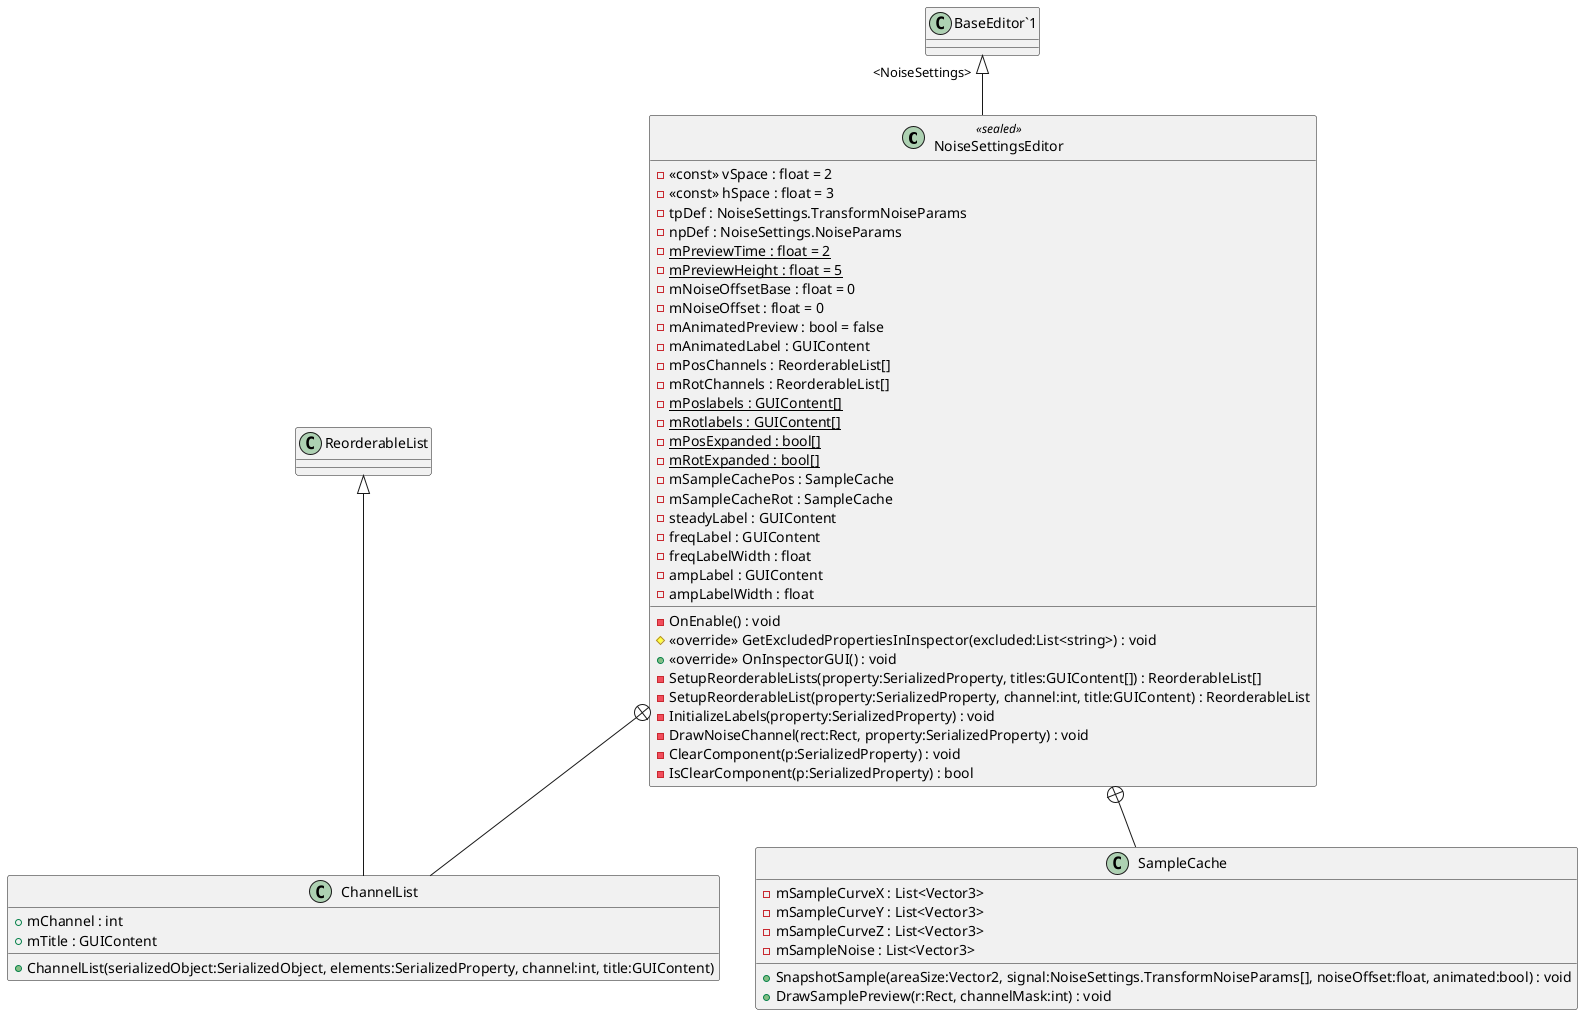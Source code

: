 @startuml
class NoiseSettingsEditor <<sealed>> {
    - <<const>> vSpace : float = 2
    - <<const>> hSpace : float = 3
    - tpDef : NoiseSettings.TransformNoiseParams
    - npDef : NoiseSettings.NoiseParams
    - {static} mPreviewTime : float = 2
    - {static} mPreviewHeight : float = 5
    - mNoiseOffsetBase : float = 0
    - mNoiseOffset : float = 0
    - mAnimatedPreview : bool = false
    - mAnimatedLabel : GUIContent
    - mPosChannels : ReorderableList[]
    - mRotChannels : ReorderableList[]
    - {static} mPoslabels : GUIContent[]
    - {static} mRotlabels : GUIContent[]
    - {static} mPosExpanded : bool[]
    - {static} mRotExpanded : bool[]
    - OnEnable() : void
    # <<override>> GetExcludedPropertiesInInspector(excluded:List<string>) : void
    + <<override>> OnInspectorGUI() : void
    - mSampleCachePos : SampleCache
    - mSampleCacheRot : SampleCache
    - SetupReorderableLists(property:SerializedProperty, titles:GUIContent[]) : ReorderableList[]
    - SetupReorderableList(property:SerializedProperty, channel:int, title:GUIContent) : ReorderableList
    - steadyLabel : GUIContent
    - freqLabel : GUIContent
    - freqLabelWidth : float
    - ampLabel : GUIContent
    - ampLabelWidth : float
    - InitializeLabels(property:SerializedProperty) : void
    - DrawNoiseChannel(rect:Rect, property:SerializedProperty) : void
    - ClearComponent(p:SerializedProperty) : void
    - IsClearComponent(p:SerializedProperty) : bool
}
class SampleCache {
    - mSampleCurveX : List<Vector3>
    - mSampleCurveY : List<Vector3>
    - mSampleCurveZ : List<Vector3>
    - mSampleNoise : List<Vector3>
    + SnapshotSample(areaSize:Vector2, signal:NoiseSettings.TransformNoiseParams[], noiseOffset:float, animated:bool) : void
    + DrawSamplePreview(r:Rect, channelMask:int) : void
}
class ChannelList {
    + mChannel : int
    + mTitle : GUIContent
    + ChannelList(serializedObject:SerializedObject, elements:SerializedProperty, channel:int, title:GUIContent)
}
"BaseEditor`1" "<NoiseSettings>" <|-- NoiseSettingsEditor
NoiseSettingsEditor +-- SampleCache
NoiseSettingsEditor +-- ChannelList
ReorderableList <|-- ChannelList
@enduml
